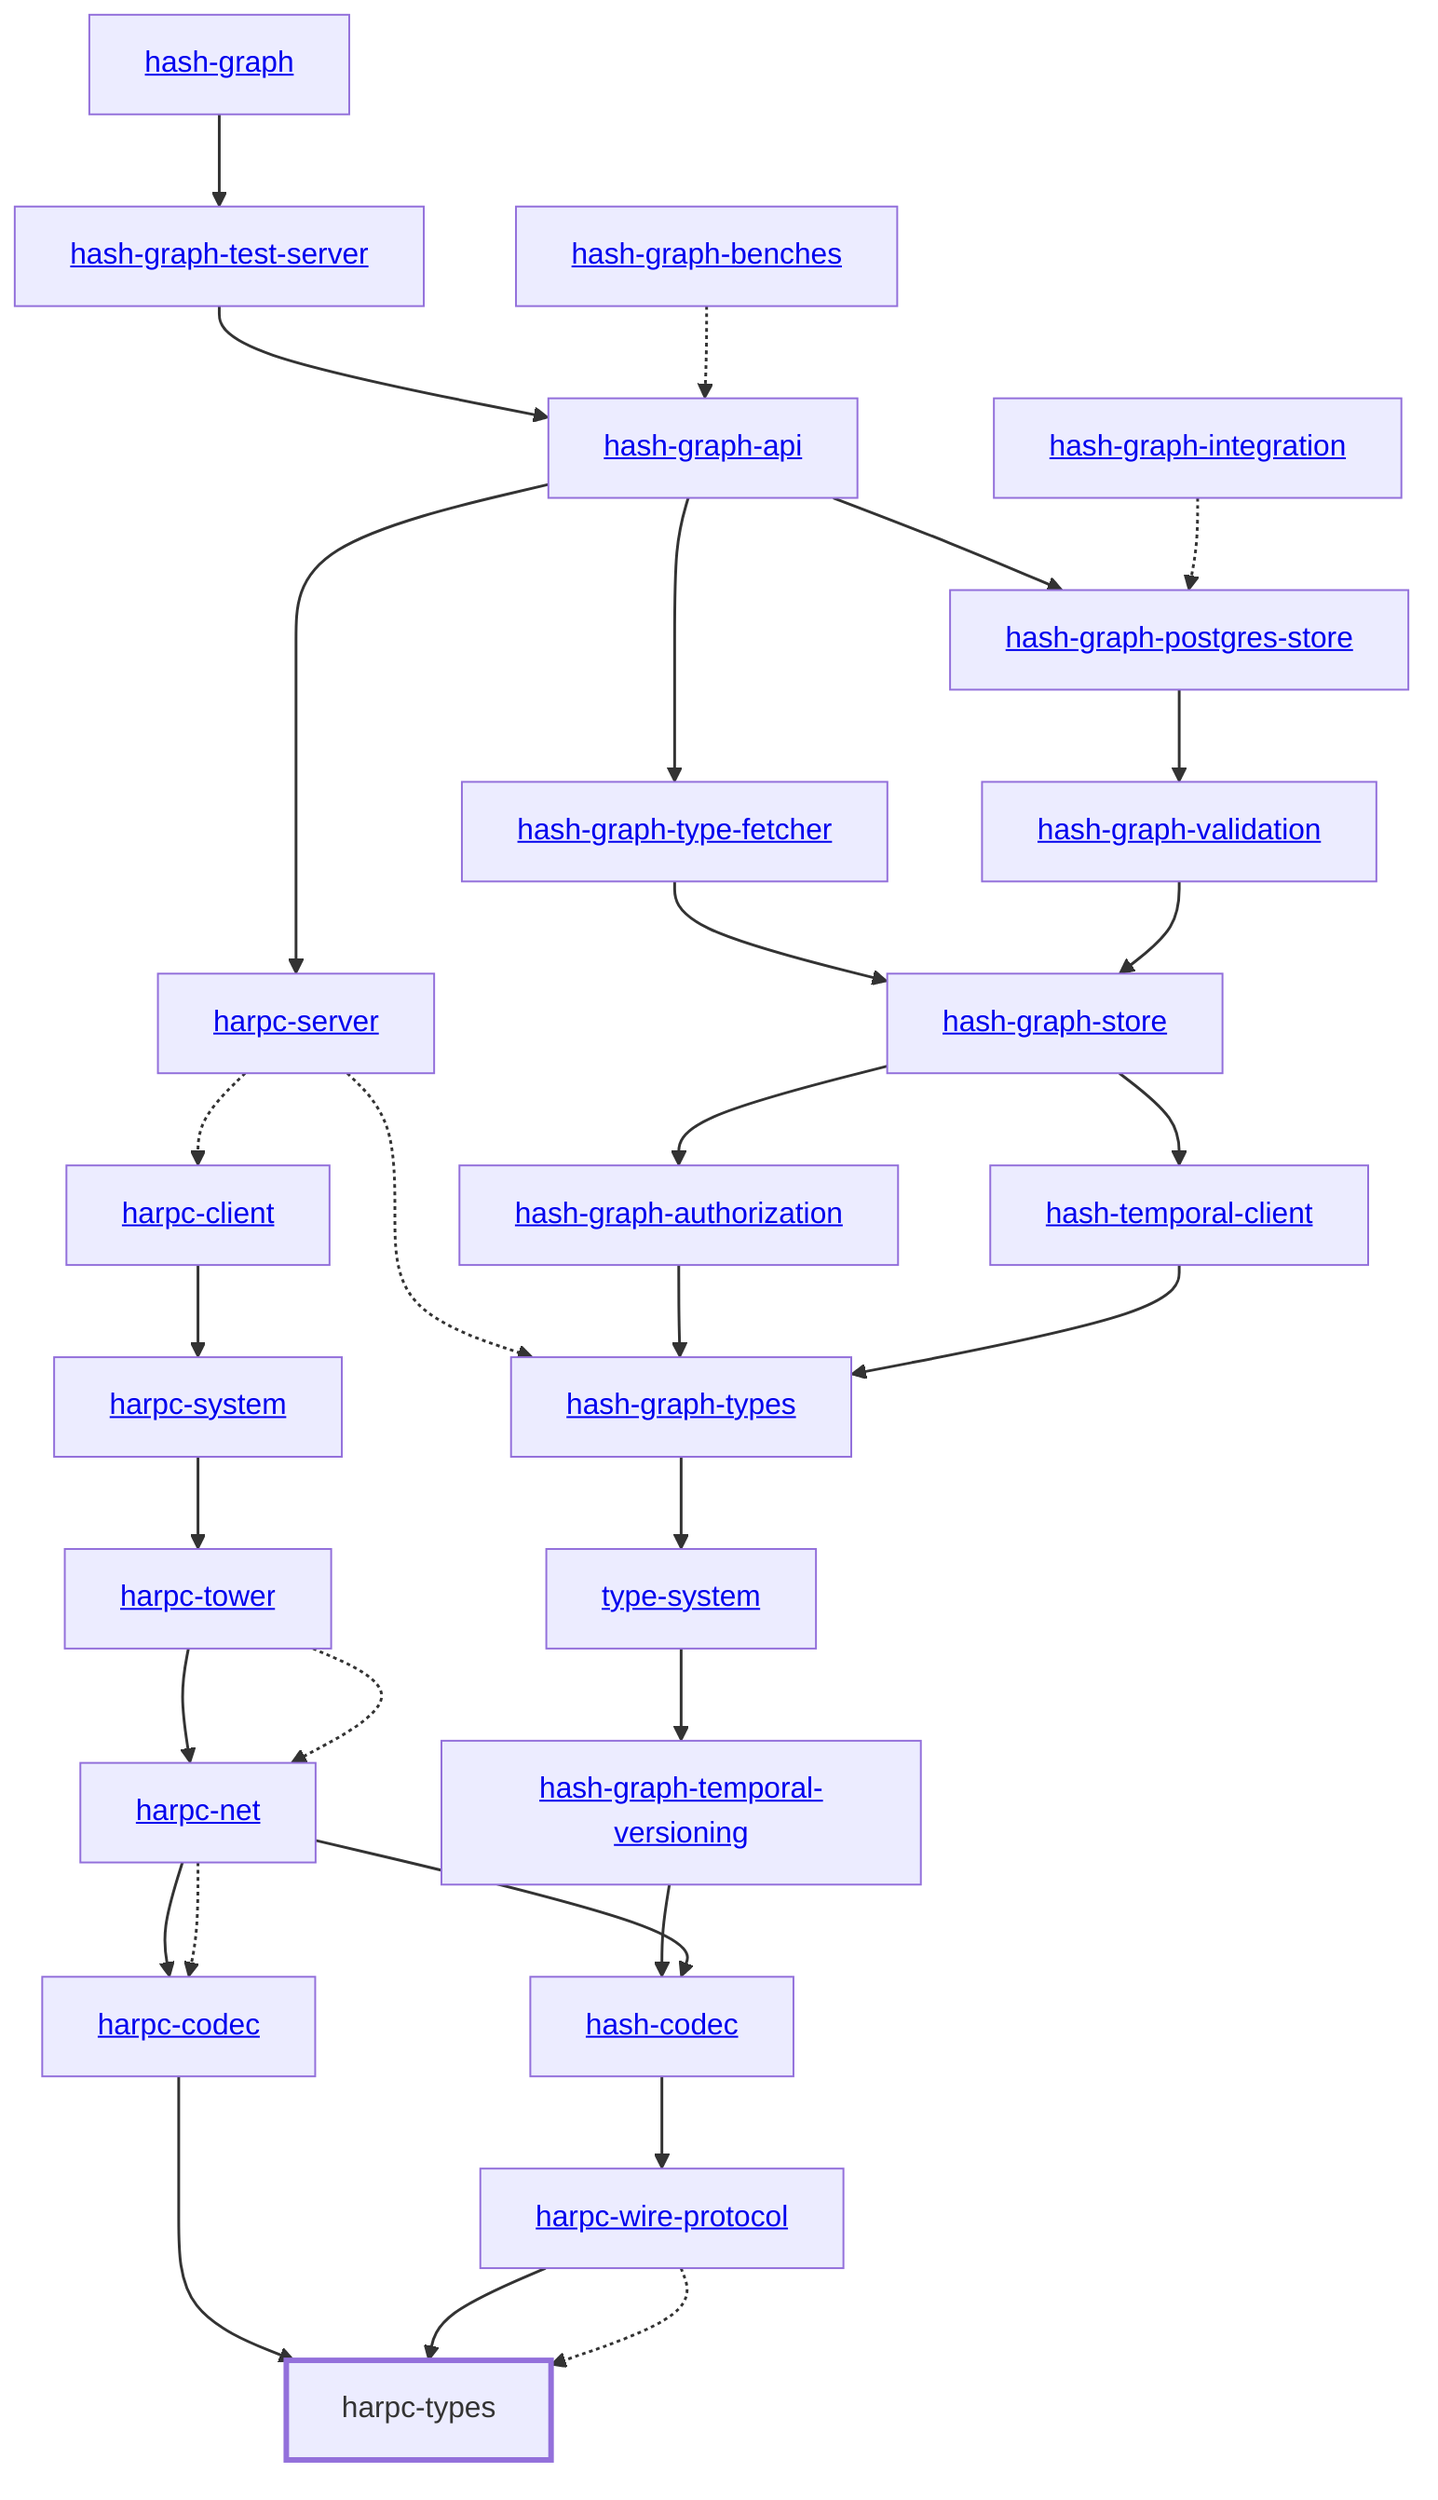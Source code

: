 graph TD
    linkStyle default stroke-width:1.5px
    classDef default stroke-width:1px
    classDef root stroke-width:3px
    classDef dev stroke-width:1px
    classDef build stroke-width:1px
    %% Legend
    %% --> : Normal dependency
    %% -.-> : Dev dependency
    %% ---> : Build dependency
    0[<a href="../hash_graph_types/index.html">hash-graph-types</a>]
    1[<a href="../hash_graph_validation/index.html">hash-graph-validation</a>]
    2[<a href="../hash_graph_postgres_store/index.html">hash-graph-postgres-store</a>]
    3[<a href="../hash_graph_store/index.html">hash-graph-store</a>]
    4[<a href="../hash_graph_temporal_versioning/index.html">hash-graph-temporal-versioning</a>]
    5[<a href="../hash_temporal_client/index.html">hash-temporal-client</a>]
    6[<a href="../hash_graph_test_server/index.html">hash-graph-test-server</a>]
    7[<a href="../type_system/index.html">type-system</a>]
    8[<a href="../hash_graph_type_fetcher/index.html">hash-graph-type-fetcher</a>]
    9[<a href="../harpc_client/index.html">harpc-client</a>]
    10[<a href="../harpc_codec/index.html">harpc-codec</a>]
    11[<a href="../harpc_net/index.html">harpc-net</a>]
    12[<a href="../harpc_server/index.html">harpc-server</a>]
    13[<a href="../harpc_system/index.html">harpc-system</a>]
    14[<a href="../harpc_tower/index.html">harpc-tower</a>]
    15[harpc-types]
    class 15 root
    16[<a href="../harpc_wire_protocol/index.html">harpc-wire-protocol</a>]
    17[<a href="../hash_codec/index.html">hash-codec</a>]
    18[<a href="../hash_graph/index.html">hash-graph</a>]
    19[<a href="../hash_graph_api/index.html">hash-graph-api</a>]
    20[<a href="../hash_graph_authorization/index.html">hash-graph-authorization</a>]
    21[<a href="../hash_graph_benches/index.html">hash-graph-benches</a>]
    22[<a href="../hash_graph_integration/index.html">hash-graph-integration</a>]
    3 --> 20
    3 --> 5
    9 --> 13
    4 --> 17
    10 --> 15
    8 --> 3
    11 --> 10
    11 --> 17
    11 -.-> 10
    12 -.-> 9
    12 -.-> 0
    13 --> 14
    6 --> 19
    14 --> 11
    14 -.-> 11
    16 --> 15
    16 -.-> 15
    17 --> 16
    18 --> 6
    19 --> 12
    19 --> 2
    19 --> 8
    20 --> 0
    5 --> 0
    21 -.-> 19
    0 --> 7
    1 --> 3
    22 -.-> 2
    7 --> 4
    2 --> 1